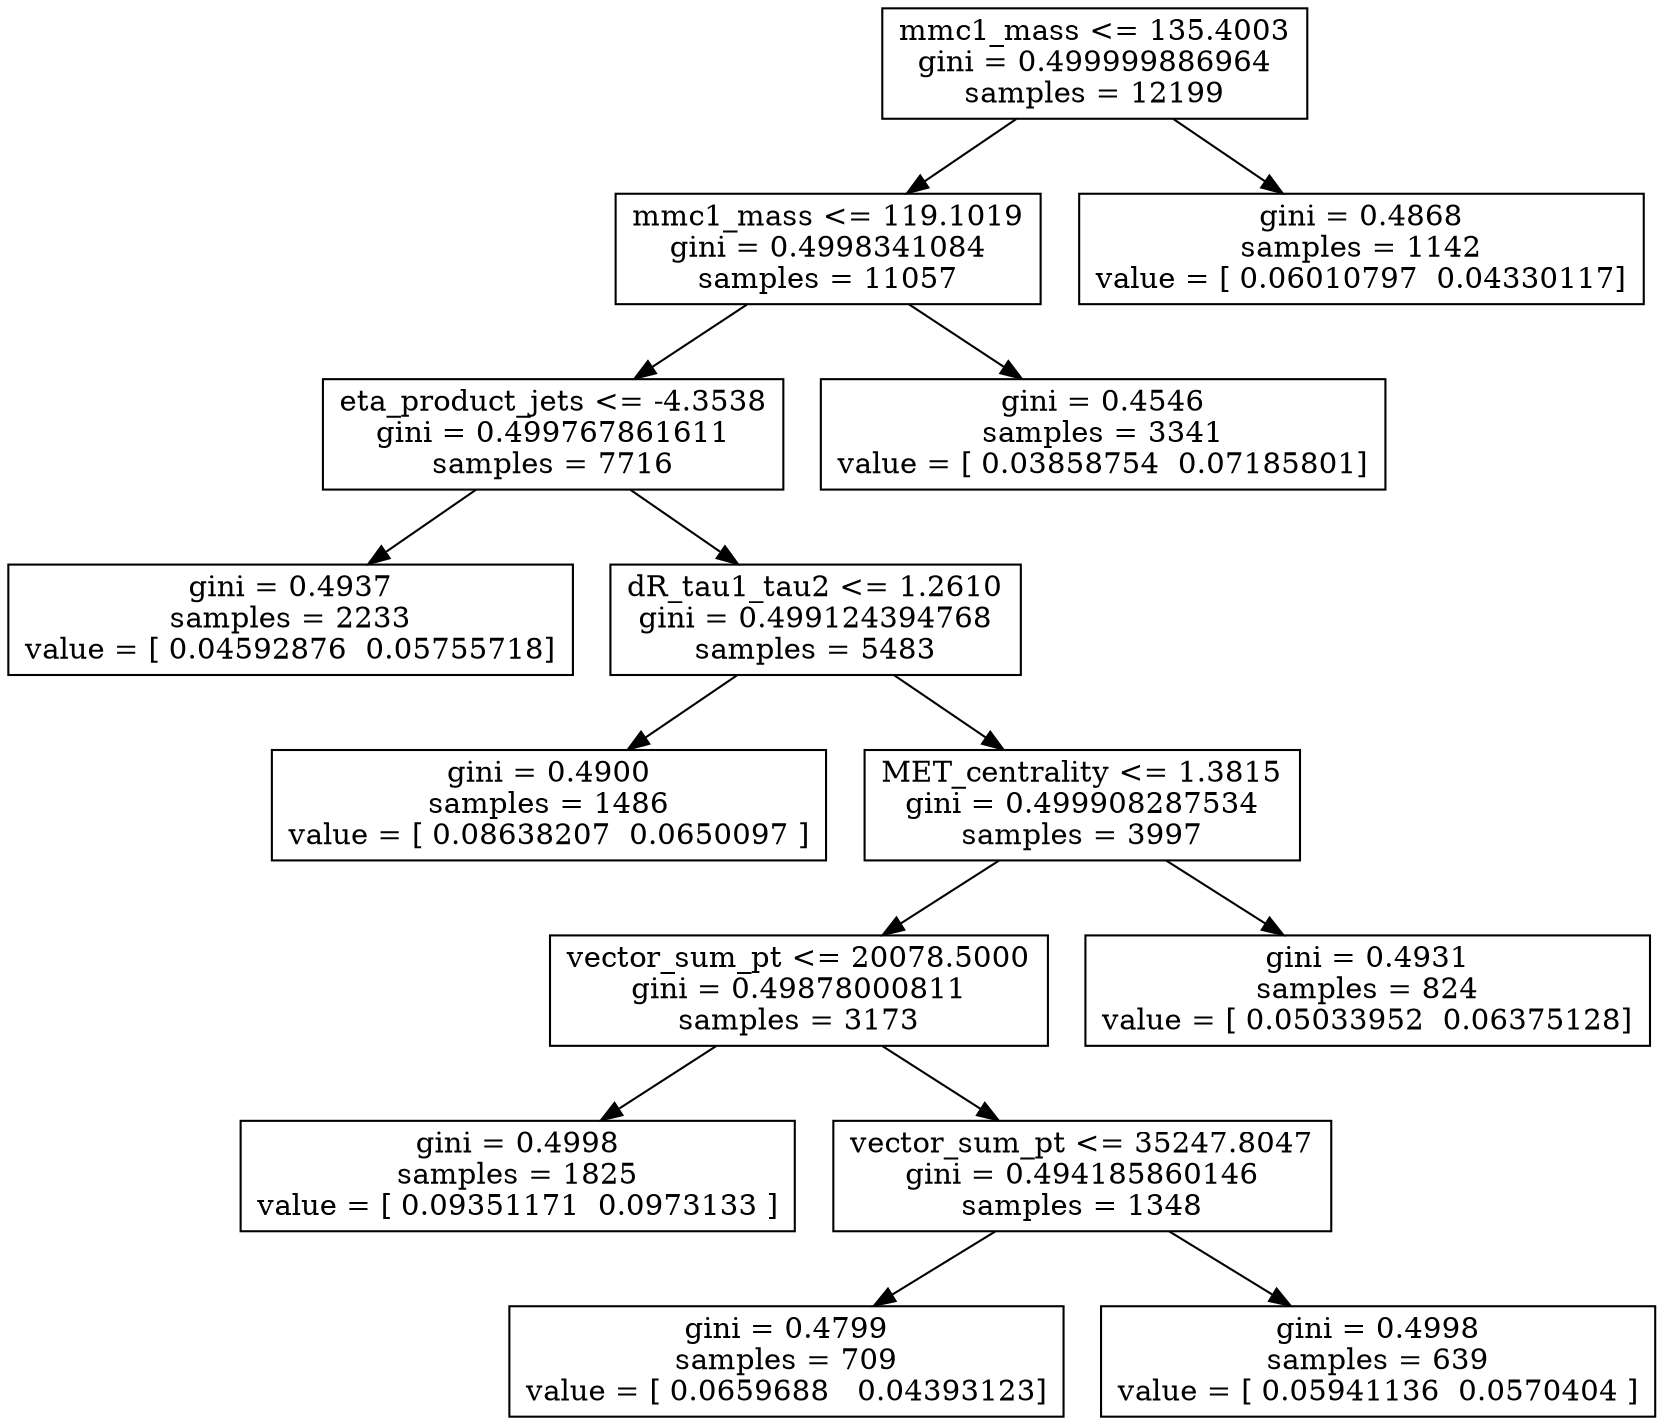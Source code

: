 digraph Tree {
0 [label="mmc1_mass <= 135.4003\ngini = 0.499999886964\nsamples = 12199", shape="box"] ;
1 [label="mmc1_mass <= 119.1019\ngini = 0.4998341084\nsamples = 11057", shape="box"] ;
0 -> 1 ;
2 [label="eta_product_jets <= -4.3538\ngini = 0.499767861611\nsamples = 7716", shape="box"] ;
1 -> 2 ;
3 [label="gini = 0.4937\nsamples = 2233\nvalue = [ 0.04592876  0.05755718]", shape="box"] ;
2 -> 3 ;
4 [label="dR_tau1_tau2 <= 1.2610\ngini = 0.499124394768\nsamples = 5483", shape="box"] ;
2 -> 4 ;
5 [label="gini = 0.4900\nsamples = 1486\nvalue = [ 0.08638207  0.0650097 ]", shape="box"] ;
4 -> 5 ;
6 [label="MET_centrality <= 1.3815\ngini = 0.499908287534\nsamples = 3997", shape="box"] ;
4 -> 6 ;
7 [label="vector_sum_pt <= 20078.5000\ngini = 0.49878000811\nsamples = 3173", shape="box"] ;
6 -> 7 ;
8 [label="gini = 0.4998\nsamples = 1825\nvalue = [ 0.09351171  0.0973133 ]", shape="box"] ;
7 -> 8 ;
9 [label="vector_sum_pt <= 35247.8047\ngini = 0.494185860146\nsamples = 1348", shape="box"] ;
7 -> 9 ;
10 [label="gini = 0.4799\nsamples = 709\nvalue = [ 0.0659688   0.04393123]", shape="box"] ;
9 -> 10 ;
11 [label="gini = 0.4998\nsamples = 639\nvalue = [ 0.05941136  0.0570404 ]", shape="box"] ;
9 -> 11 ;
12 [label="gini = 0.4931\nsamples = 824\nvalue = [ 0.05033952  0.06375128]", shape="box"] ;
6 -> 12 ;
13 [label="gini = 0.4546\nsamples = 3341\nvalue = [ 0.03858754  0.07185801]", shape="box"] ;
1 -> 13 ;
14 [label="gini = 0.4868\nsamples = 1142\nvalue = [ 0.06010797  0.04330117]", shape="box"] ;
0 -> 14 ;
}